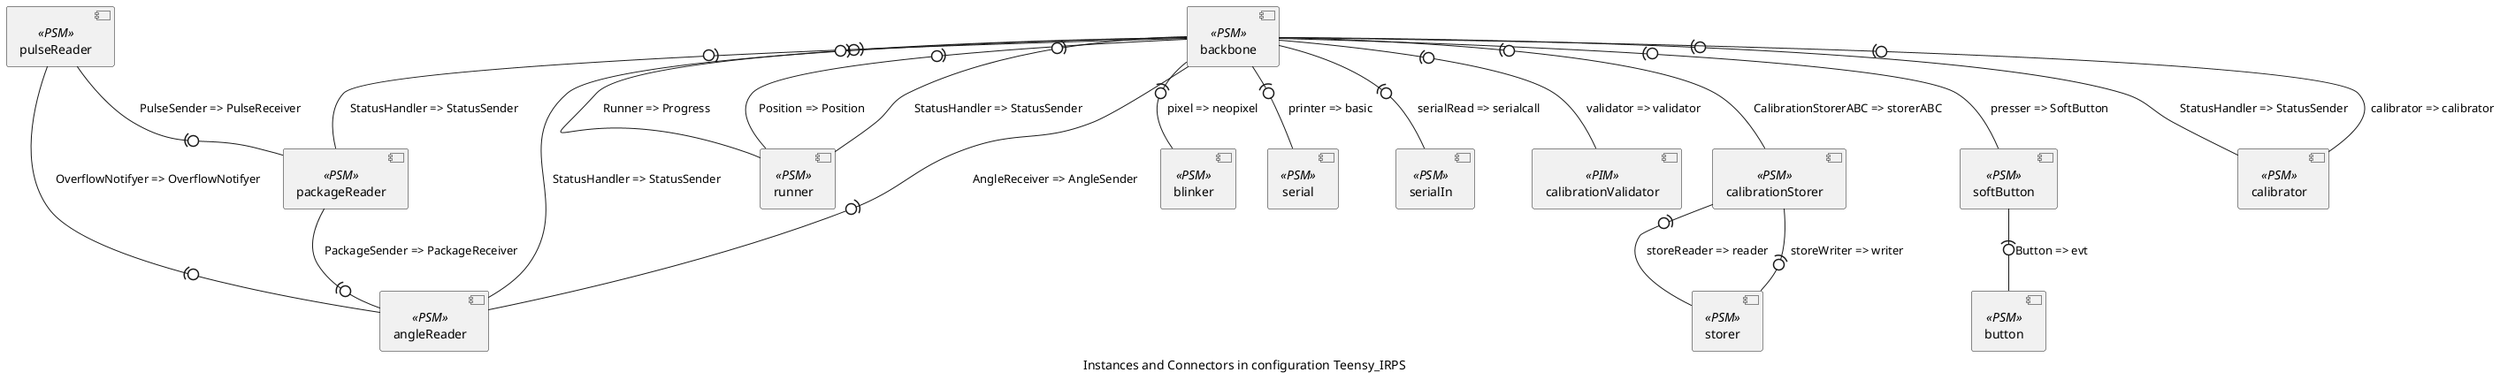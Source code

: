 @startuml
caption Instances and Connectors in configuration Teensy_IRPS
component softButton<<PSM>>
component packageReader<<PSM>>
component angleReader<<PSM>>
component calibrator<<PSM>>
component runner<<PSM>>
component calibrationStorer<<PSM>>
component blinker<<PSM>>
component pulseReader<<PSM>>
component serial<<PSM>>
component serialIn<<PSM>>
component backbone<<PSM>>
component button<<PSM>>
component storer<<PSM>>
component calibrationValidator<<PIM>>
backbone -(0- serial : printer => basic
backbone -(0- runner : Runner => Progress
packageReader -(0- angleReader : PackageSender => PackageReceiver
softButton -(0- button : Button => evt
calibrationStorer -(0- storer : storeReader => reader
backbone -(0- calibrationValidator : validator => validator
backbone -(0- packageReader : StatusHandler => StatusSender
backbone -(0- angleReader : StatusHandler => StatusSender
backbone -(0- runner : Position => Position
backbone -(0- runner : StatusHandler => StatusSender
backbone -(0- calibrator : StatusHandler => StatusSender
pulseReader -(0- packageReader : PulseSender => PulseReceiver
pulseReader -(0- angleReader : OverflowNotifyer => OverflowNotifyer
backbone -(0- blinker : pixel => neopixel
calibrationStorer -(0- storer : storeWriter => writer
backbone -(0- calibrator : calibrator => calibrator
backbone -(0- softButton : presser => SoftButton
backbone -(0- serialIn : serialRead => serialcall
backbone -(0- angleReader : AngleReceiver => AngleSender
backbone -(0- calibrationStorer : CalibrationStorerABC => storerABC
@enduml